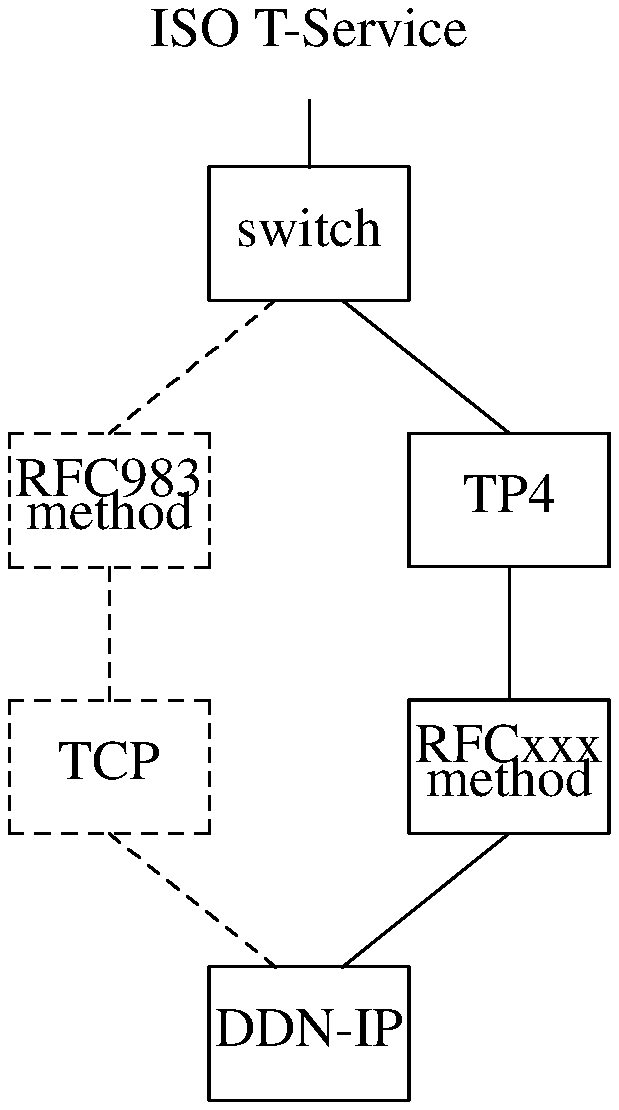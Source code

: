 .PS 3i
.ps 20
## figure 5
B2:	box invis "ISO T-Service"
##
B4:	box "switch" with .n at (B2.s.x, B2.s.y-lineht/2)
	line from B2.s to B4.n
B5:	box "RFC983" "method" \
	with .n at (B4.s.x-3*linewid/2, B4.s.y-lineht) dashed
	line from (B4.s.x-boxwid/6, B4.s.y) to B5.n dashed
B6:	box "TP4" with .n at (B4.s.x+3*linewid/2, B4.s.y-lineht)
	line from (B4.s.x+boxwid/6, B4.s.y) to B6.n
##
B7:	box "RFCxxx" "method" with .n at (B6.s.x, B6.s.y-lineht)
	line from B6.s to B7.n
##
B8:	box "TCP" with .n at (B5.s.x, B5.s.y-lineht) dashed
	line from B5.s to B8.n dashed
##
B9:	box "DDN-IP" with .n at ((B7.n.x+B8.n.x)/2, B7.s.y-lineht)
	line from B7.s to (B9.n.x+boxwid/6, B9.n.y)
	line from B8.s to (B9.n.x-boxwid/6, B9.n.y) dashed
##
.PE
